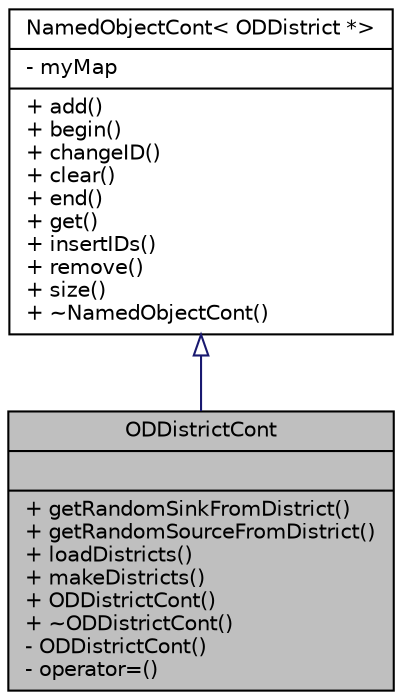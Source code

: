 digraph "ODDistrictCont"
{
  edge [fontname="Helvetica",fontsize="10",labelfontname="Helvetica",labelfontsize="10"];
  node [fontname="Helvetica",fontsize="10",shape=record];
  Node0 [label="{ODDistrictCont\n||+ getRandomSinkFromDistrict()\l+ getRandomSourceFromDistrict()\l+ loadDistricts()\l+ makeDistricts()\l+ ODDistrictCont()\l+ ~ODDistrictCont()\l- ODDistrictCont()\l- operator=()\l}",height=0.2,width=0.4,color="black", fillcolor="grey75", style="filled", fontcolor="black"];
  Node1 -> Node0 [dir="back",color="midnightblue",fontsize="10",style="solid",arrowtail="onormal",fontname="Helvetica"];
  Node1 [label="{NamedObjectCont\< ODDistrict *\>\n|- myMap\l|+ add()\l+ begin()\l+ changeID()\l+ clear()\l+ end()\l+ get()\l+ insertIDs()\l+ remove()\l+ size()\l+ ~NamedObjectCont()\l}",height=0.2,width=0.4,color="black", fillcolor="white", style="filled",URL="$d2/d4d/class_named_object_cont.html"];
}
